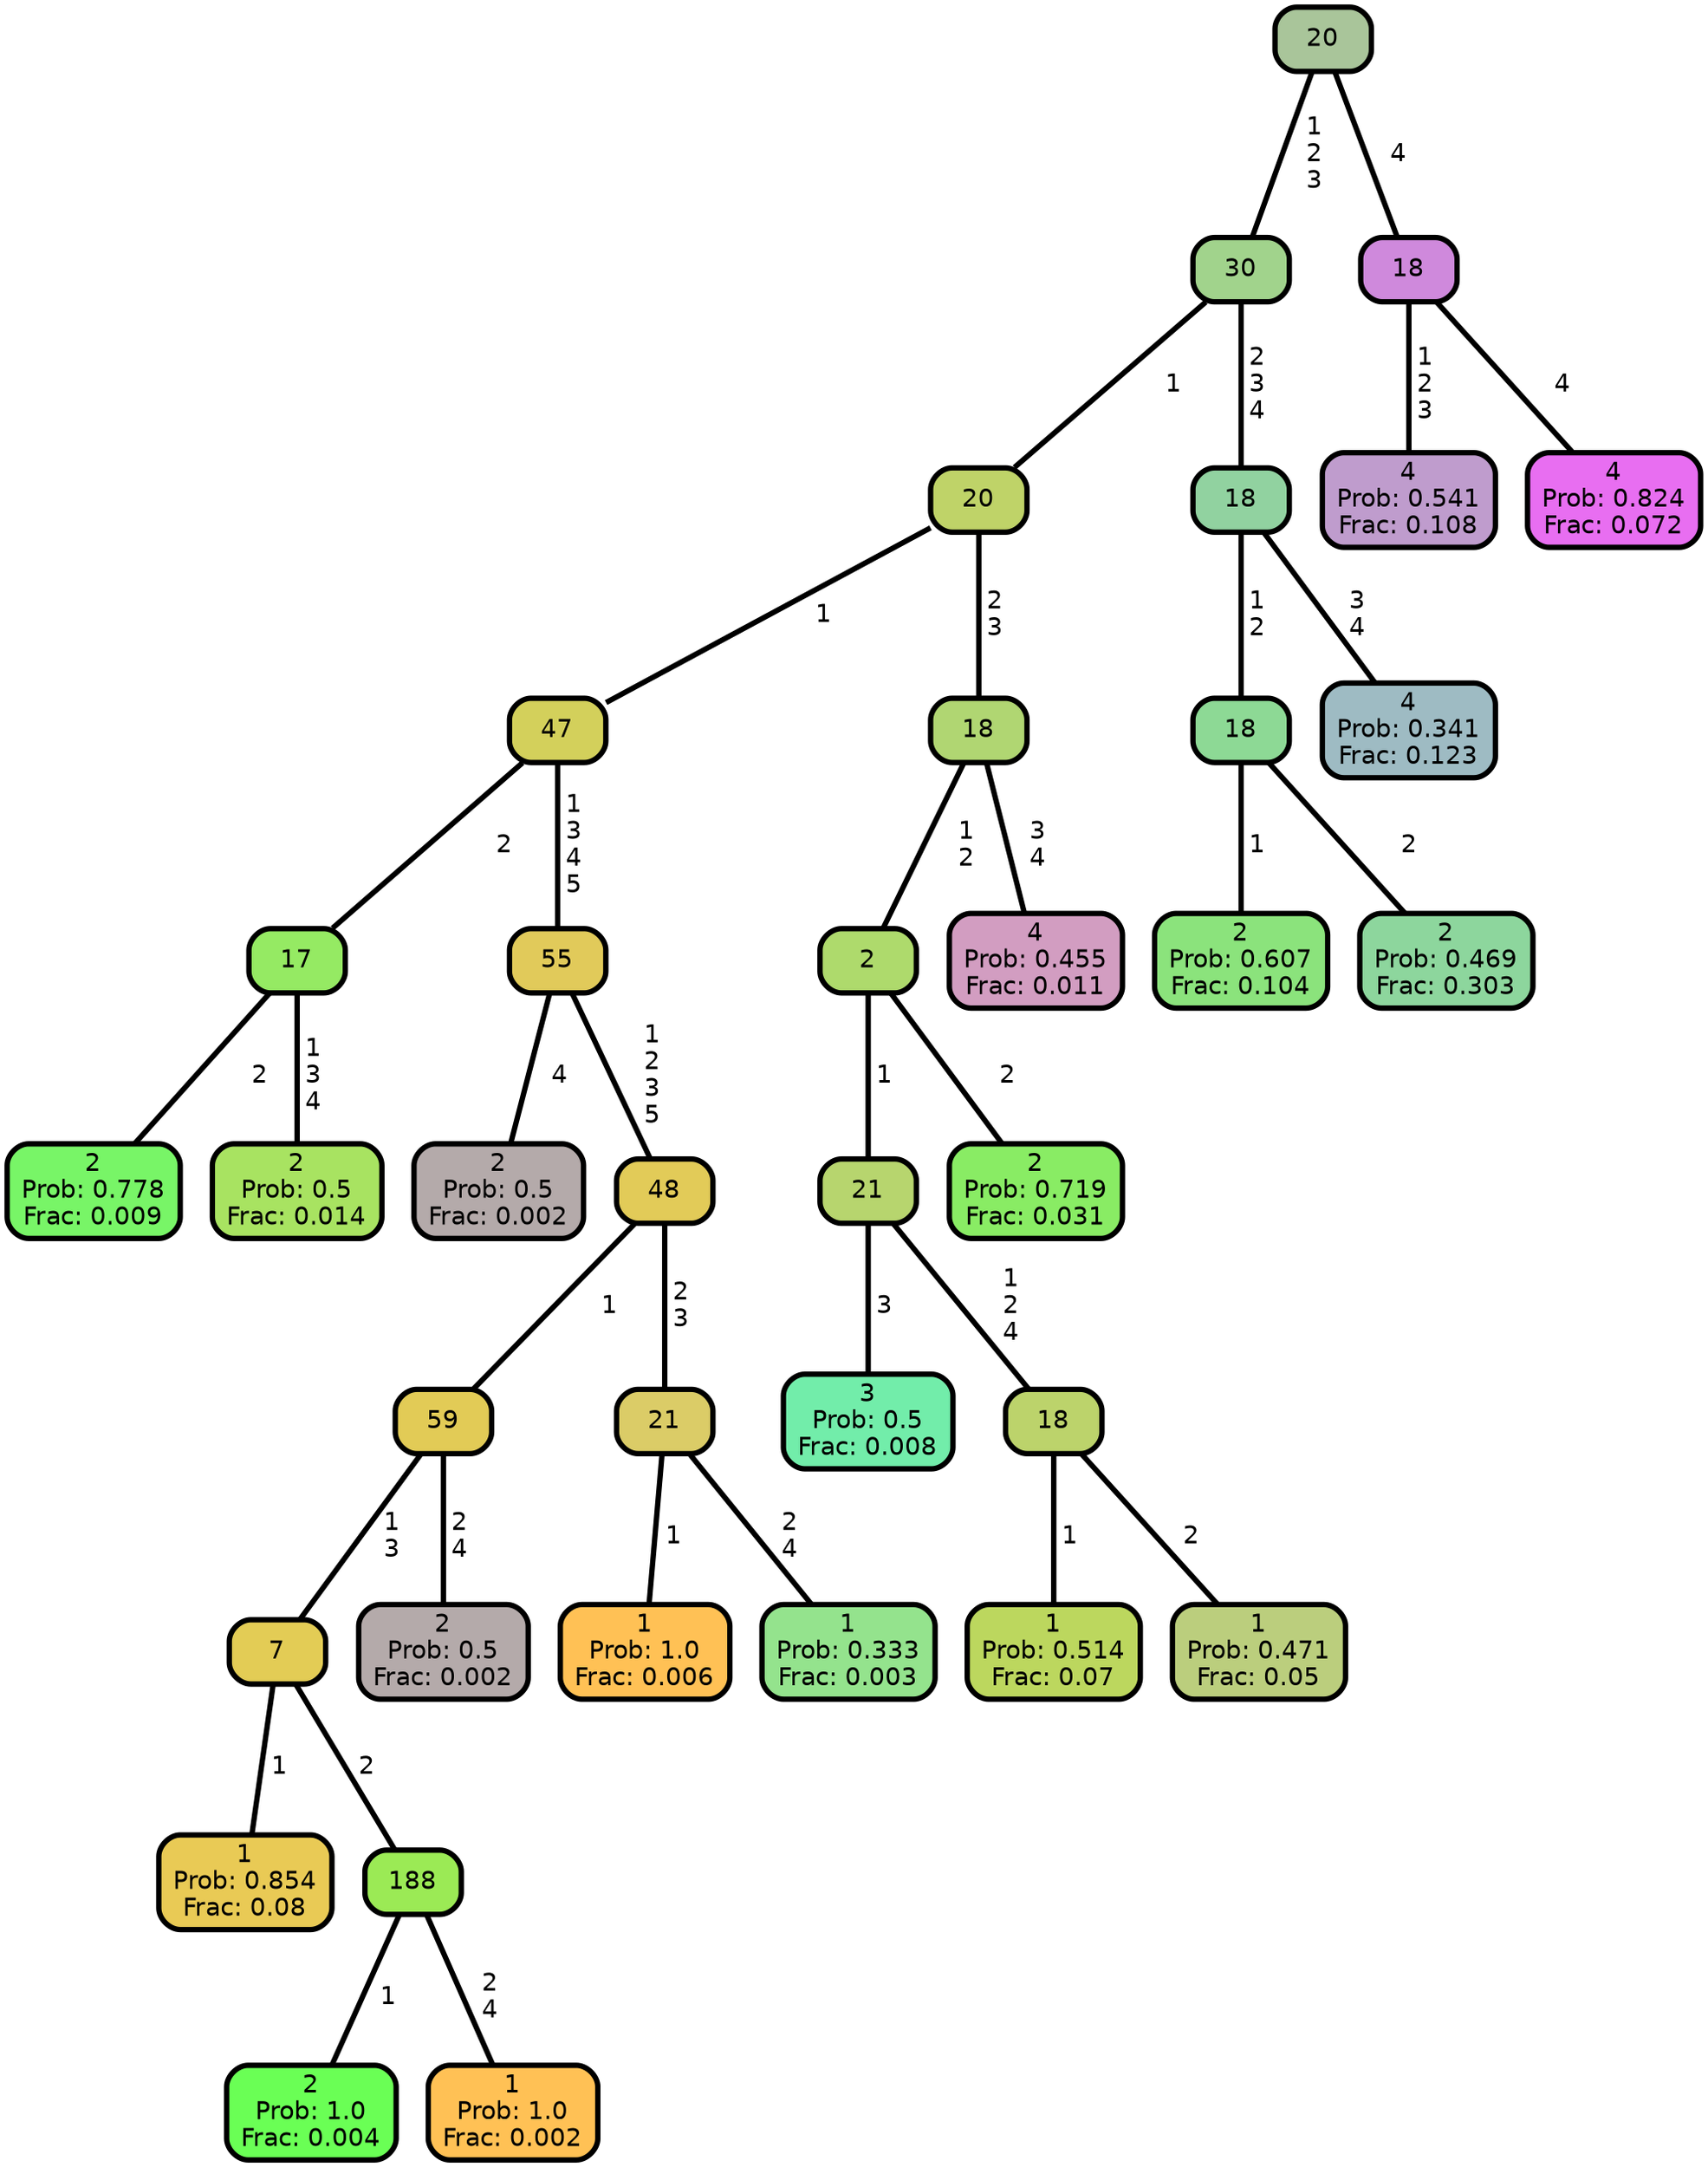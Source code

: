 graph Tree {
node [shape=box, style="filled, rounded",color="black",penwidth="3",fontcolor="black",                 fontname=helvetica] ;
graph [ranksep="0 equally", splines=straight,                 bgcolor=transparent, dpi=200] ;
edge [fontname=helvetica, color=black] ;
0 [label="2
Prob: 0.778
Frac: 0.009", fillcolor="#78f567"] ;
1 [label="17", fillcolor="#95ea63"] ;
2 [label="2
Prob: 0.5
Frac: 0.014", fillcolor="#a8e361"] ;
3 [label="47", fillcolor="#d3d05b"] ;
4 [label="2
Prob: 0.5
Frac: 0.002", fillcolor="#b4aaaa"] ;
5 [label="55", fillcolor="#e1ca5a"] ;
6 [label="1
Prob: 0.854
Frac: 0.08", fillcolor="#e9ca55"] ;
7 [label="7", fillcolor="#e3cc55"] ;
8 [label="2
Prob: 1.0
Frac: 0.004", fillcolor="#6aff55"] ;
9 [label="188", fillcolor="#9bea55"] ;
10 [label="1
Prob: 1.0
Frac: 0.002", fillcolor="#ffc155"] ;
11 [label="59", fillcolor="#e2cb56"] ;
12 [label="2
Prob: 0.5
Frac: 0.002", fillcolor="#b4aaaa"] ;
13 [label="48", fillcolor="#e2cb58"] ;
14 [label="1
Prob: 1.0
Frac: 0.006", fillcolor="#ffc155"] ;
15 [label="21", fillcolor="#dbcc67"] ;
16 [label="1
Prob: 0.333
Frac: 0.003", fillcolor="#94e38d"] ;
17 [label="20", fillcolor="#bfd368"] ;
18 [label="3
Prob: 0.5
Frac: 0.008", fillcolor="#72edaa"] ;
19 [label="21", fillcolor="#b7d56e"] ;
20 [label="1
Prob: 0.514
Frac: 0.07", fillcolor="#bcd75e"] ;
21 [label="18", fillcolor="#bcd36b"] ;
22 [label="1
Prob: 0.471
Frac: 0.05", fillcolor="#bbce7d"] ;
23 [label="2", fillcolor="#aeda6c"] ;
24 [label="2
Prob: 0.719
Frac: 0.031", fillcolor="#89ec64"] ;
25 [label="18", fillcolor="#b0d672"] ;
26 [label="4
Prob: 0.455
Frac: 0.011", fillcolor="#d29dc1"] ;
27 [label="30", fillcolor="#a1d38c"] ;
28 [label="2
Prob: 0.607
Frac: 0.104", fillcolor="#8be37c"] ;
29 [label="18", fillcolor="#8dd995"] ;
30 [label="2
Prob: 0.469
Frac: 0.303", fillcolor="#8dd69d"] ;
31 [label="18", fillcolor="#91d2a0"] ;
32 [label="4
Prob: 0.341
Frac: 0.123", fillcolor="#9ebbc3"] ;
33 [label="20", fillcolor="#a9c59a"] ;
34 [label="4
Prob: 0.541
Frac: 0.108", fillcolor="#bf9ccd"] ;
35 [label="18", fillcolor="#cf89dc"] ;
36 [label="4
Prob: 0.824
Frac: 0.072", fillcolor="#e86ef1"] ;
1 -- 0 [label=" 2",penwidth=3] ;
1 -- 2 [label=" 1\n 3\n 4",penwidth=3] ;
3 -- 1 [label=" 2",penwidth=3] ;
3 -- 5 [label=" 1\n 3\n 4\n 5",penwidth=3] ;
5 -- 4 [label=" 4",penwidth=3] ;
5 -- 13 [label=" 1\n 2\n 3\n 5",penwidth=3] ;
7 -- 6 [label=" 1",penwidth=3] ;
7 -- 9 [label=" 2",penwidth=3] ;
9 -- 8 [label=" 1",penwidth=3] ;
9 -- 10 [label=" 2\n 4",penwidth=3] ;
11 -- 7 [label=" 1\n 3",penwidth=3] ;
11 -- 12 [label=" 2\n 4",penwidth=3] ;
13 -- 11 [label=" 1",penwidth=3] ;
13 -- 15 [label=" 2\n 3",penwidth=3] ;
15 -- 14 [label=" 1",penwidth=3] ;
15 -- 16 [label=" 2\n 4",penwidth=3] ;
17 -- 3 [label=" 1",penwidth=3] ;
17 -- 25 [label=" 2\n 3",penwidth=3] ;
19 -- 18 [label=" 3",penwidth=3] ;
19 -- 21 [label=" 1\n 2\n 4",penwidth=3] ;
21 -- 20 [label=" 1",penwidth=3] ;
21 -- 22 [label=" 2",penwidth=3] ;
23 -- 19 [label=" 1",penwidth=3] ;
23 -- 24 [label=" 2",penwidth=3] ;
25 -- 23 [label=" 1\n 2",penwidth=3] ;
25 -- 26 [label=" 3\n 4",penwidth=3] ;
27 -- 17 [label=" 1",penwidth=3] ;
27 -- 31 [label=" 2\n 3\n 4",penwidth=3] ;
29 -- 28 [label=" 1",penwidth=3] ;
29 -- 30 [label=" 2",penwidth=3] ;
31 -- 29 [label=" 1\n 2",penwidth=3] ;
31 -- 32 [label=" 3\n 4",penwidth=3] ;
33 -- 27 [label=" 1\n 2\n 3",penwidth=3] ;
33 -- 35 [label=" 4",penwidth=3] ;
35 -- 34 [label=" 1\n 2\n 3",penwidth=3] ;
35 -- 36 [label=" 4",penwidth=3] ;
{rank = same;}}